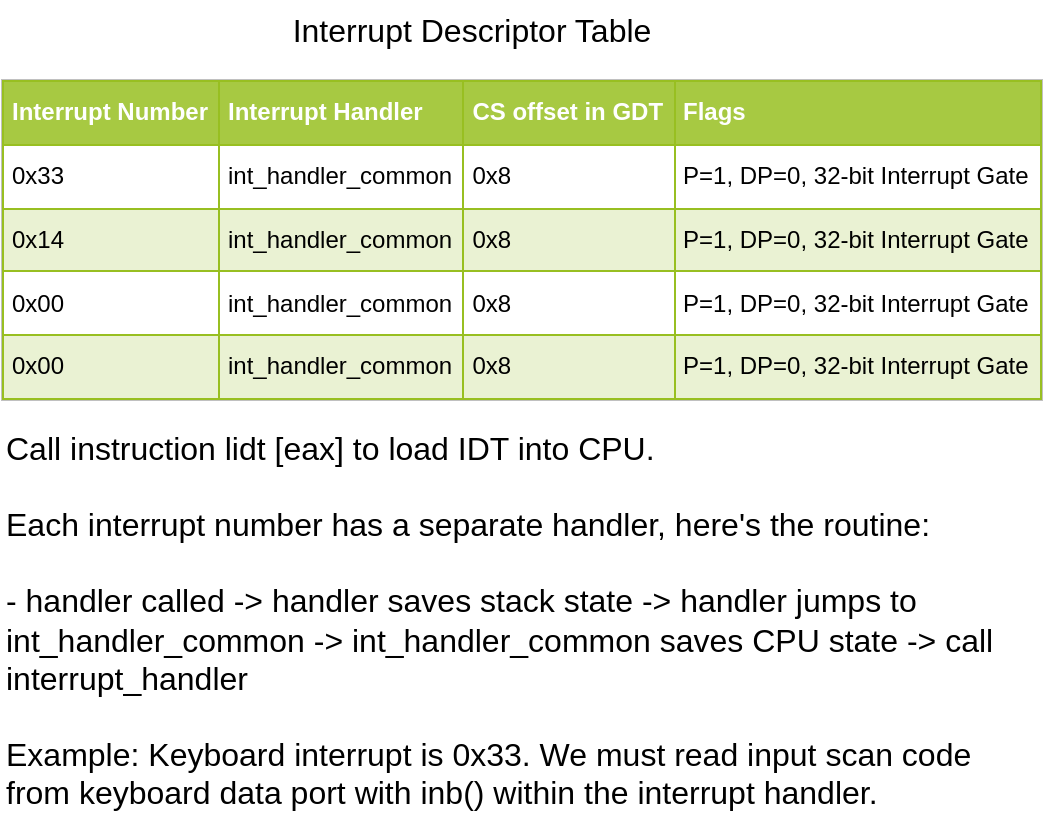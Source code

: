 <mxfile version="12.3.8" type="device" pages="1"><diagram id="z8hOvC4Ir9r-_KMQOhk5" name="Page-1"><mxGraphModel dx="1408" dy="742" grid="1" gridSize="10" guides="1" tooltips="1" connect="1" arrows="1" fold="1" page="1" pageScale="1" pageWidth="850" pageHeight="1100" math="0" shadow="0"><root><mxCell id="0"/><mxCell id="1" parent="0"/><mxCell id="kn_96693MCHXHQ_f-zAS-1" value="&lt;table style=&quot;width: 100% ; height: 100% ; border-collapse: collapse&quot; width=&quot;100%&quot; cellpadding=&quot;4&quot; border=&quot;1&quot;&gt;&lt;tbody&gt;&lt;tr style=&quot;background-color: #a7c942 ; color: #ffffff ; border: 1px solid #98bf21&quot;&gt;&lt;th align=&quot;left&quot;&gt;Interrupt Number&lt;br&gt;&lt;/th&gt;&lt;th align=&quot;left&quot;&gt;Interrupt Handler&lt;br&gt;&lt;/th&gt;&lt;th align=&quot;left&quot;&gt;CS offset in GDT&lt;br&gt;&lt;/th&gt;&lt;td&gt;&lt;b&gt;Flags&lt;/b&gt;&lt;br&gt;&lt;/td&gt;&lt;/tr&gt;&lt;tr style=&quot;border: 1px solid #98bf21&quot;&gt;&lt;td&gt;0x33&lt;/td&gt;&lt;td&gt;int_handler_common&lt;br&gt;&lt;/td&gt;&lt;td&gt;0x8&lt;/td&gt;&lt;td&gt;P=1, DP=0, 32-bit Interrupt Gate&lt;br&gt;&lt;/td&gt;&lt;/tr&gt;&lt;tr style=&quot;background-color: #eaf2d3 ; border: 1px solid #98bf21&quot;&gt;&lt;td&gt;0x14&lt;br&gt;&lt;/td&gt;&lt;td&gt;int_handler_common&lt;/td&gt;&lt;td&gt;0x8&lt;br&gt;&lt;/td&gt;&lt;td&gt;P=1, DP=0, 32-bit Interrupt Gate&lt;/td&gt;&lt;/tr&gt;&lt;tr style=&quot;border: 1px solid #98bf21&quot;&gt;&lt;td&gt;0x00&lt;br&gt;&lt;/td&gt;&lt;td&gt;int_handler_common&lt;/td&gt;&lt;td&gt;0x8&lt;/td&gt;&lt;td&gt;P=1, DP=0, 32-bit Interrupt Gate&lt;/td&gt;&lt;/tr&gt;&lt;tr style=&quot;background-color: #eaf2d3 ; border: 1px solid #98bf21&quot;&gt;&lt;td&gt;0x00&lt;br&gt;&lt;/td&gt;&lt;td&gt;int_handler_common&lt;/td&gt;&lt;td&gt;0x8&lt;br&gt;&lt;/td&gt;&lt;td&gt;P=1, DP=0, 32-bit Interrupt Gate&lt;/td&gt;&lt;/tr&gt;&lt;/tbody&gt;&lt;/table&gt;" style="text;html=1;strokeColor=#c0c0c0;fillColor=#ffffff;overflow=fill;rounded=0;" vertex="1" parent="1"><mxGeometry x="200" y="160" width="520" height="160" as="geometry"/></mxCell><mxCell id="kn_96693MCHXHQ_f-zAS-2" value="Interrupt Descriptor Table" style="text;html=1;strokeColor=none;fillColor=none;align=center;verticalAlign=middle;whiteSpace=wrap;rounded=0;fontSize=16;" vertex="1" parent="1"><mxGeometry x="320" y="120" width="230" height="30" as="geometry"/></mxCell><mxCell id="kn_96693MCHXHQ_f-zAS-3" value="&lt;div&gt;Call instruction lidt [eax] to load IDT into CPU.&lt;/div&gt;&lt;div&gt;&lt;br&gt;&lt;/div&gt;&lt;div&gt;Each interrupt number has a separate handler, here's the routine:&lt;/div&gt;&lt;div&gt;&lt;br&gt;&lt;/div&gt;&lt;div&gt;- handler called -&amp;gt; handler saves stack state -&amp;gt; handler jumps to int_handler_common -&amp;gt; int_handler_common saves CPU state -&amp;gt; call interrupt_handler&lt;/div&gt;&lt;div&gt;&lt;br&gt;&lt;/div&gt;&lt;div&gt;Example: Keyboard interrupt is 0x33. We must read input scan code from keyboard data port with inb() within the interrupt handler.&lt;br&gt;&lt;/div&gt;" style="text;html=1;strokeColor=none;fillColor=none;align=left;verticalAlign=middle;whiteSpace=wrap;rounded=0;fontSize=16;" vertex="1" parent="1"><mxGeometry x="200" y="330" width="520" height="199" as="geometry"/></mxCell></root></mxGraphModel></diagram></mxfile>